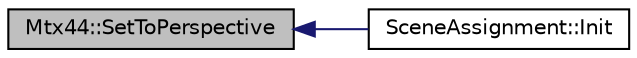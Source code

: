 digraph "Mtx44::SetToPerspective"
{
  bgcolor="transparent";
  edge [fontname="Helvetica",fontsize="10",labelfontname="Helvetica",labelfontsize="10"];
  node [fontname="Helvetica",fontsize="10",shape=record];
  rankdir="LR";
  Node1 [label="Mtx44::SetToPerspective",height=0.2,width=0.4,color="black", fillcolor="grey75", style="filled", fontcolor="black"];
  Node1 -> Node2 [dir="back",color="midnightblue",fontsize="10",style="solid",fontname="Helvetica"];
  Node2 [label="SceneAssignment::Init",height=0.2,width=0.4,color="black",URL="$classSceneAssignment.html#a8e1681e069ec305af58d4359e9295e03",tooltip="Initialize define our variables and also call all other Init and initialise our lights /*..."];
}
